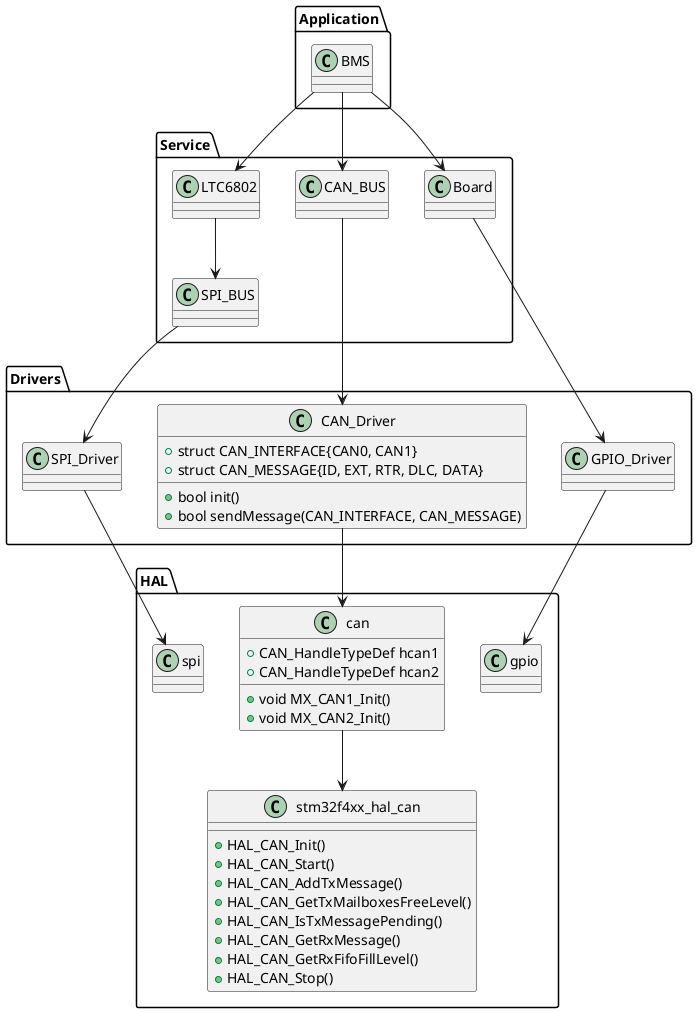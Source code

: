 @startuml Architecture Overview


package Application {
    class BMS
}

package Service {
    class LTC6802
    class SPI_BUS
    class CAN_BUS
    class Board
}

package Drivers {
    class CAN_Driver {
        + bool init()
        + struct CAN_INTERFACE{CAN0, CAN1}
        + struct CAN_MESSAGE{ID, EXT, RTR, DLC, DATA}
        + bool sendMessage(CAN_INTERFACE, CAN_MESSAGE)
    }
    class SPI_Driver
    class GPIO_Driver
}

package HAL {
    class can {
        + CAN_HandleTypeDef hcan1
        + CAN_HandleTypeDef hcan2
        + void MX_CAN1_Init()
        + void MX_CAN2_Init()
    }

    class stm32f4xx_hal_can {
        + HAL_CAN_Init()
        + HAL_CAN_Start()
        + HAL_CAN_AddTxMessage()
        + HAL_CAN_GetTxMailboxesFreeLevel()
        + HAL_CAN_IsTxMessagePending()
        + HAL_CAN_GetRxMessage()
        + HAL_CAN_GetRxFifoFillLevel()
        + HAL_CAN_Stop()
    }

    class gpio
    class spi
}

BMS --> CAN_BUS
CAN_BUS --> CAN_Driver
CAN_Driver --> can
can --> stm32f4xx_hal_can

BMS --> LTC6802
LTC6802 --> SPI_BUS
SPI_BUS --> SPI_Driver
SPI_Driver --> spi

BMS --> Board
Board --> GPIO_Driver
GPIO_Driver --> gpio



@enduml
